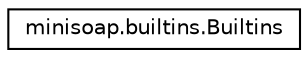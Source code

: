 digraph "Graphical Class Hierarchy"
{
  edge [fontname="Helvetica",fontsize="10",labelfontname="Helvetica",labelfontsize="10"];
  node [fontname="Helvetica",fontsize="10",shape=record];
  rankdir="LR";
  Node0 [label="minisoap.builtins.Builtins",height=0.2,width=0.4,color="black", fillcolor="white", style="filled",URL="$classminisoap_1_1builtins_1_1Builtins.html",tooltip="Builtins class. "];
}
